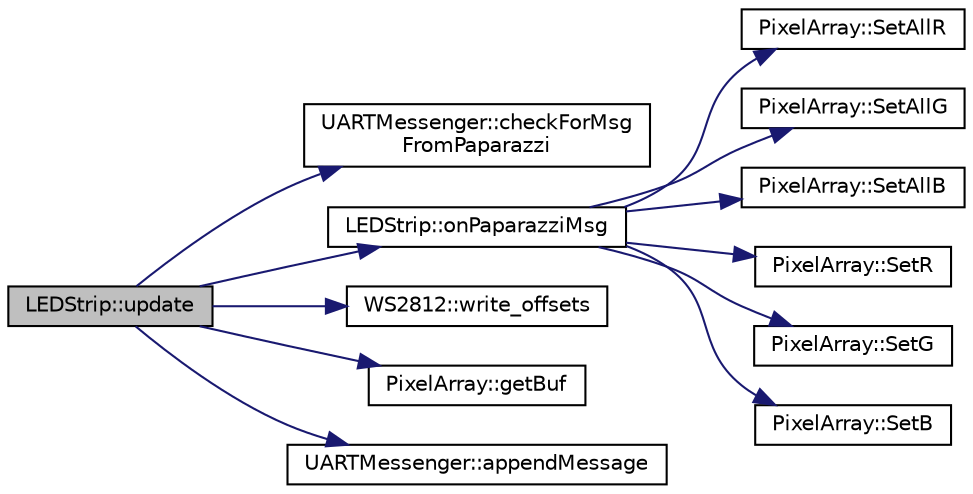 digraph "LEDStrip::update"
{
  edge [fontname="Helvetica",fontsize="10",labelfontname="Helvetica",labelfontsize="10"];
  node [fontname="Helvetica",fontsize="10",shape=record];
  rankdir="LR";
  Node20 [label="LEDStrip::update",height=0.2,width=0.4,color="black", fillcolor="grey75", style="filled", fontcolor="black"];
  Node20 -> Node21 [color="midnightblue",fontsize="10",style="solid",fontname="Helvetica"];
  Node21 [label="UARTMessenger::checkForMsg\lFromPaparazzi",height=0.2,width=0.4,color="black", fillcolor="white", style="filled",URL="$class_u_a_r_t_messenger.html#affb33ad31e70001505e14d02e1f8a018"];
  Node20 -> Node22 [color="midnightblue",fontsize="10",style="solid",fontname="Helvetica"];
  Node22 [label="LEDStrip::onPaparazziMsg",height=0.2,width=0.4,color="black", fillcolor="white", style="filled",URL="$class_l_e_d_strip.html#af9708cc14c0e3f75e5b3c268b398f436"];
  Node22 -> Node23 [color="midnightblue",fontsize="10",style="solid",fontname="Helvetica"];
  Node23 [label="PixelArray::SetAllR",height=0.2,width=0.4,color="black", fillcolor="white", style="filled",URL="$class_pixel_array.html#a9ddfdd1a01a9877e4bfcf5a462412fd2"];
  Node22 -> Node24 [color="midnightblue",fontsize="10",style="solid",fontname="Helvetica"];
  Node24 [label="PixelArray::SetAllG",height=0.2,width=0.4,color="black", fillcolor="white", style="filled",URL="$class_pixel_array.html#a88f25ee1b266e2dc0ef7ae90ff4bd12d"];
  Node22 -> Node25 [color="midnightblue",fontsize="10",style="solid",fontname="Helvetica"];
  Node25 [label="PixelArray::SetAllB",height=0.2,width=0.4,color="black", fillcolor="white", style="filled",URL="$class_pixel_array.html#a3b17271fdc21503236ca6ca8e37d501b"];
  Node22 -> Node26 [color="midnightblue",fontsize="10",style="solid",fontname="Helvetica"];
  Node26 [label="PixelArray::SetR",height=0.2,width=0.4,color="black", fillcolor="white", style="filled",URL="$class_pixel_array.html#abd4253e7c76f3775f31e09dfe318e3a5"];
  Node22 -> Node27 [color="midnightblue",fontsize="10",style="solid",fontname="Helvetica"];
  Node27 [label="PixelArray::SetG",height=0.2,width=0.4,color="black", fillcolor="white", style="filled",URL="$class_pixel_array.html#a60ea8084ec95df0d51f46c9b0ff308d5"];
  Node22 -> Node28 [color="midnightblue",fontsize="10",style="solid",fontname="Helvetica"];
  Node28 [label="PixelArray::SetB",height=0.2,width=0.4,color="black", fillcolor="white", style="filled",URL="$class_pixel_array.html#a560a654c59614fd5a6c17adb10083a78"];
  Node20 -> Node29 [color="midnightblue",fontsize="10",style="solid",fontname="Helvetica"];
  Node29 [label="WS2812::write_offsets",height=0.2,width=0.4,color="black", fillcolor="white", style="filled",URL="$class_w_s2812.html#a578fd0b278445bd6f84e260a69b18a68"];
  Node20 -> Node30 [color="midnightblue",fontsize="10",style="solid",fontname="Helvetica"];
  Node30 [label="PixelArray::getBuf",height=0.2,width=0.4,color="black", fillcolor="white", style="filled",URL="$class_pixel_array.html#a987f1dc053a5cf25d78d5cfe037088d3"];
  Node20 -> Node31 [color="midnightblue",fontsize="10",style="solid",fontname="Helvetica"];
  Node31 [label="UARTMessenger::appendMessage",height=0.2,width=0.4,color="black", fillcolor="white", style="filled",URL="$class_u_a_r_t_messenger.html#ada0967869e320c236a211b405abf128a"];
}

